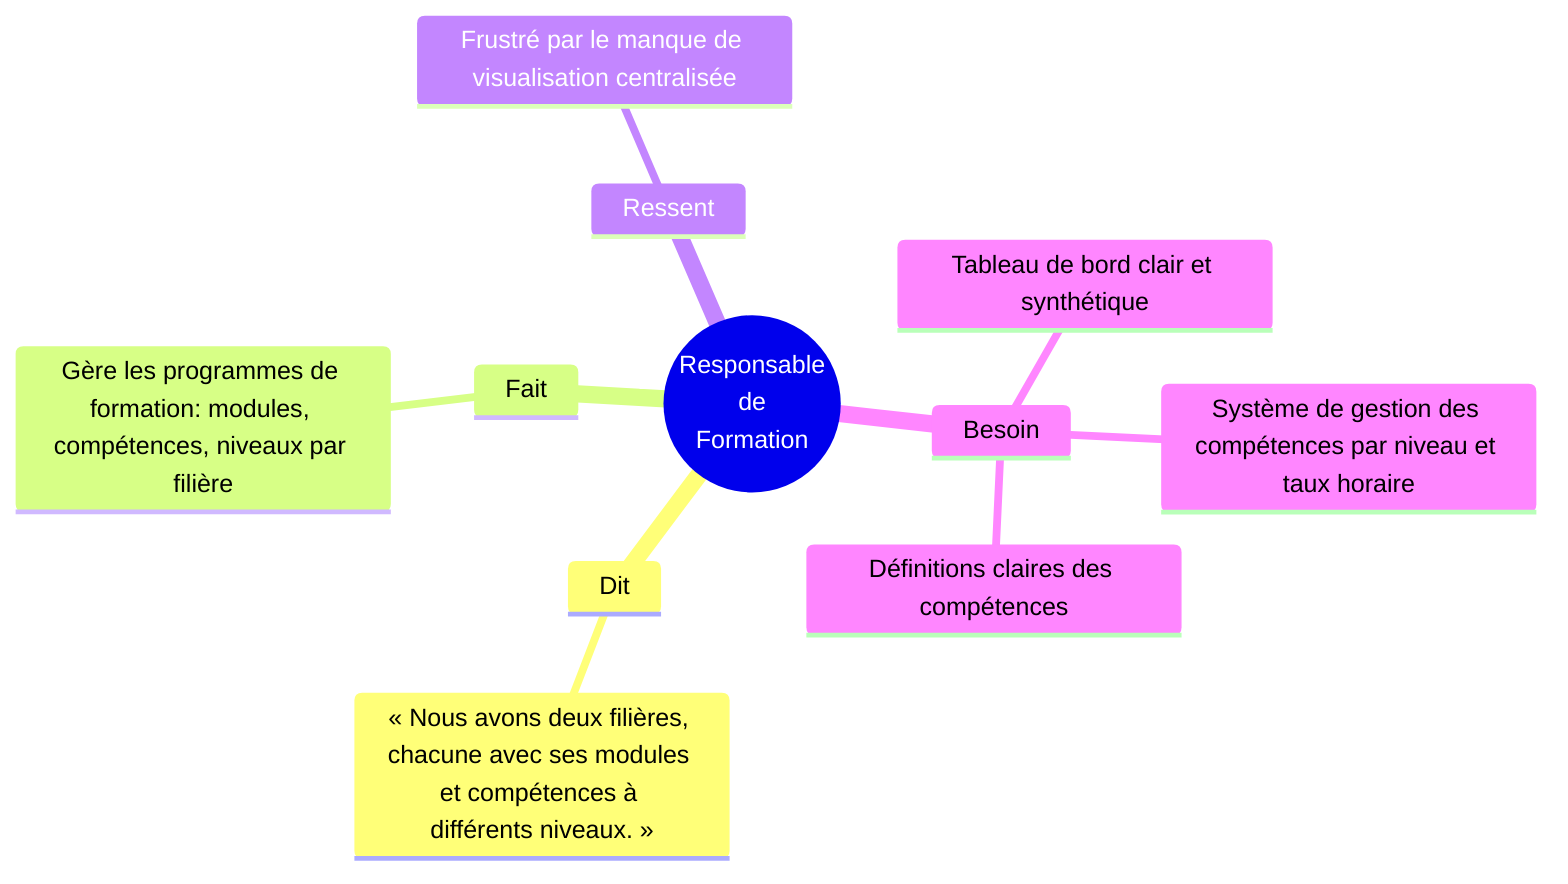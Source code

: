 mindmap
  root((Responsable 
            de 
        Formation))
    Dit
      « Nous avons deux filières, chacune avec ses modules et compétences à différents niveaux. »
    Fait
      Gère les programmes de formation: modules, compétences, niveaux par filière
    Ressent
      Frustré par le manque de visualisation centralisée
    Besoin
      Tableau de bord clair et synthétique
      Système de gestion des compétences par niveau et taux horaire
      Définitions claires des compétences